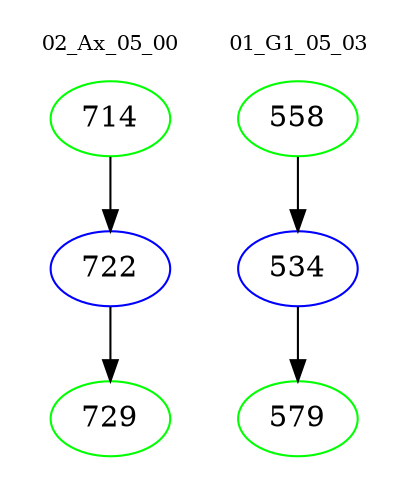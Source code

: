 digraph{
subgraph cluster_0 {
color = white
label = "02_Ax_05_00";
fontsize=10;
T0_714 [label="714", color="green"]
T0_714 -> T0_722 [color="black"]
T0_722 [label="722", color="blue"]
T0_722 -> T0_729 [color="black"]
T0_729 [label="729", color="green"]
}
subgraph cluster_1 {
color = white
label = "01_G1_05_03";
fontsize=10;
T1_558 [label="558", color="green"]
T1_558 -> T1_534 [color="black"]
T1_534 [label="534", color="blue"]
T1_534 -> T1_579 [color="black"]
T1_579 [label="579", color="green"]
}
}
